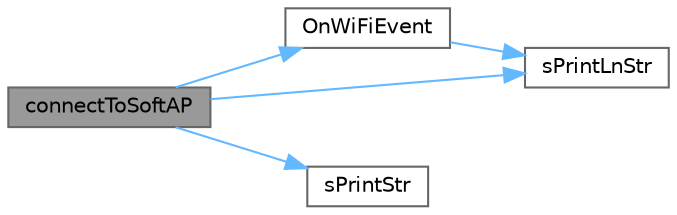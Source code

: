 digraph "connectToSoftAP"
{
 // LATEX_PDF_SIZE
  bgcolor="transparent";
  edge [fontname=Helvetica,fontsize=10,labelfontname=Helvetica,labelfontsize=10];
  node [fontname=Helvetica,fontsize=10,shape=box,height=0.2,width=0.4];
  rankdir="LR";
  Node1 [id="Node000001",label="connectToSoftAP",height=0.2,width=0.4,color="gray40", fillcolor="grey60", style="filled", fontcolor="black",tooltip="Connect to SoftAP."];
  Node1 -> Node2 [id="edge13_Node000001_Node000002",color="steelblue1",style="solid",tooltip=" "];
  Node2 [id="Node000002",label="OnWiFiEvent",height=0.2,width=0.4,color="grey40", fillcolor="white", style="filled",URL="$_m_d__wifi_8cpp.html#a76abca56e85121cdcc6b6936ad2fd51c",tooltip="WiFi Event Handler."];
  Node2 -> Node3 [id="edge14_Node000002_Node000003",color="steelblue1",style="solid",tooltip=" "];
  Node3 [id="Node000003",label="sPrintLnStr",height=0.2,width=0.4,color="grey40", fillcolor="white", style="filled",URL="$_m_d___serial_8cpp.html#aaaf82364eff15ff055f45914b62051ab",tooltip="Print number."];
  Node1 -> Node3 [id="edge15_Node000001_Node000003",color="steelblue1",style="solid",tooltip=" "];
  Node1 -> Node4 [id="edge16_Node000001_Node000004",color="steelblue1",style="solid",tooltip=" "];
  Node4 [id="Node000004",label="sPrintStr",height=0.2,width=0.4,color="grey40", fillcolor="white", style="filled",URL="$_m_d___serial_8cpp.html#ac26aedfdce8cea151106030a2ae286b9",tooltip="Print string with new line."];
}
